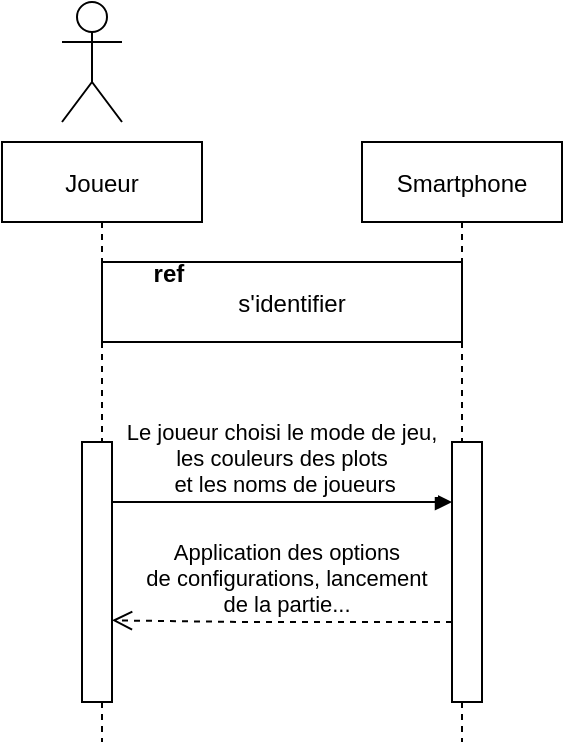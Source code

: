 <mxfile version="13.6.2" type="device"><diagram id="kgpKYQtTHZ0yAKxKKP6v" name="Page-1"><mxGraphModel dx="1086" dy="926" grid="1" gridSize="10" guides="1" tooltips="1" connect="1" arrows="1" fold="1" page="1" pageScale="1" pageWidth="850" pageHeight="1100" math="0" shadow="0"><root><mxCell id="0"/><mxCell id="1" parent="0"/><mxCell id="3nuBFxr9cyL0pnOWT2aG-1" value="Joueur" style="shape=umlLifeline;perimeter=lifelinePerimeter;container=1;collapsible=0;recursiveResize=0;rounded=0;shadow=0;strokeWidth=1;" parent="1" vertex="1"><mxGeometry x="120" y="80" width="100" height="300" as="geometry"/></mxCell><mxCell id="3nuBFxr9cyL0pnOWT2aG-2" value="" style="points=[];perimeter=orthogonalPerimeter;rounded=0;shadow=0;strokeWidth=1;" parent="3nuBFxr9cyL0pnOWT2aG-1" vertex="1"><mxGeometry x="40" y="150" width="15" height="130" as="geometry"/></mxCell><mxCell id="3nuBFxr9cyL0pnOWT2aG-5" value="Smartphone" style="shape=umlLifeline;perimeter=lifelinePerimeter;container=1;collapsible=0;recursiveResize=0;rounded=0;shadow=0;strokeWidth=1;" parent="1" vertex="1"><mxGeometry x="300" y="80" width="100" height="300" as="geometry"/></mxCell><mxCell id="3nuBFxr9cyL0pnOWT2aG-6" value="" style="points=[];perimeter=orthogonalPerimeter;rounded=0;shadow=0;strokeWidth=1;" parent="3nuBFxr9cyL0pnOWT2aG-5" vertex="1"><mxGeometry x="45" y="150" width="15" height="130" as="geometry"/></mxCell><mxCell id="3nuBFxr9cyL0pnOWT2aG-7" value="Application des options&#10; de configurations, lancement &#10;de la partie..." style="verticalAlign=bottom;endArrow=open;dashed=1;endSize=8;shadow=0;strokeWidth=1;entryX=1;entryY=0.686;entryDx=0;entryDy=0;entryPerimeter=0;" parent="1" source="3nuBFxr9cyL0pnOWT2aG-6" target="3nuBFxr9cyL0pnOWT2aG-2" edge="1"><mxGeometry x="-0.029" relative="1" as="geometry"><mxPoint x="180" y="320" as="targetPoint"/><Array as="points"><mxPoint x="270" y="320"/><mxPoint x="240" y="320"/></Array><mxPoint as="offset"/></mxGeometry></mxCell><mxCell id="3nuBFxr9cyL0pnOWT2aG-8" value="Le joueur choisi le mode de jeu, &#10;les couleurs des plots&#10; et les noms de joueurs" style="verticalAlign=bottom;endArrow=block;shadow=0;strokeWidth=1;" parent="1" source="3nuBFxr9cyL0pnOWT2aG-2" target="3nuBFxr9cyL0pnOWT2aG-6" edge="1"><mxGeometry relative="1" as="geometry"><mxPoint x="275" y="240" as="sourcePoint"/><Array as="points"><mxPoint x="250" y="260"/></Array></mxGeometry></mxCell><mxCell id="sU7w-r_jaEOf2lmpwOaY-1" value="" style="shape=umlActor;verticalLabelPosition=bottom;verticalAlign=top;html=1;" parent="1" vertex="1"><mxGeometry x="150" y="10" width="30" height="60" as="geometry"/></mxCell><mxCell id="VvEtLQkXWYPD1k9gM2VV-1" value="" style="group" vertex="1" connectable="0" parent="1"><mxGeometry x="180" y="140" width="170" height="40" as="geometry"/></mxCell><mxCell id="VvEtLQkXWYPD1k9gM2VV-2" value="" style="html=1;align=left;" vertex="1" parent="VvEtLQkXWYPD1k9gM2VV-1"><mxGeometry x="-10" width="180" height="40" as="geometry"/></mxCell><mxCell id="VvEtLQkXWYPD1k9gM2VV-3" value="s'identifier" style="text;align=center;fontStyle=0;verticalAlign=middle;spacingLeft=3;spacingRight=3;strokeColor=none;rotatable=0;points=[[0,0.5],[1,0.5]];portConstraint=eastwest;" vertex="1" parent="VvEtLQkXWYPD1k9gM2VV-1"><mxGeometry x="61.552" y="17.111" width="46.897" height="5.778" as="geometry"/></mxCell><mxCell id="VvEtLQkXWYPD1k9gM2VV-4" value="ref" style="text;align=center;fontStyle=1;verticalAlign=middle;spacingLeft=3;spacingRight=3;strokeColor=none;rotatable=0;points=[[0,0.5],[1,0.5]];portConstraint=eastwest;" vertex="1" parent="VvEtLQkXWYPD1k9gM2VV-1"><mxGeometry y="2.222" width="46.897" height="5.778" as="geometry"/></mxCell></root></mxGraphModel></diagram></mxfile>